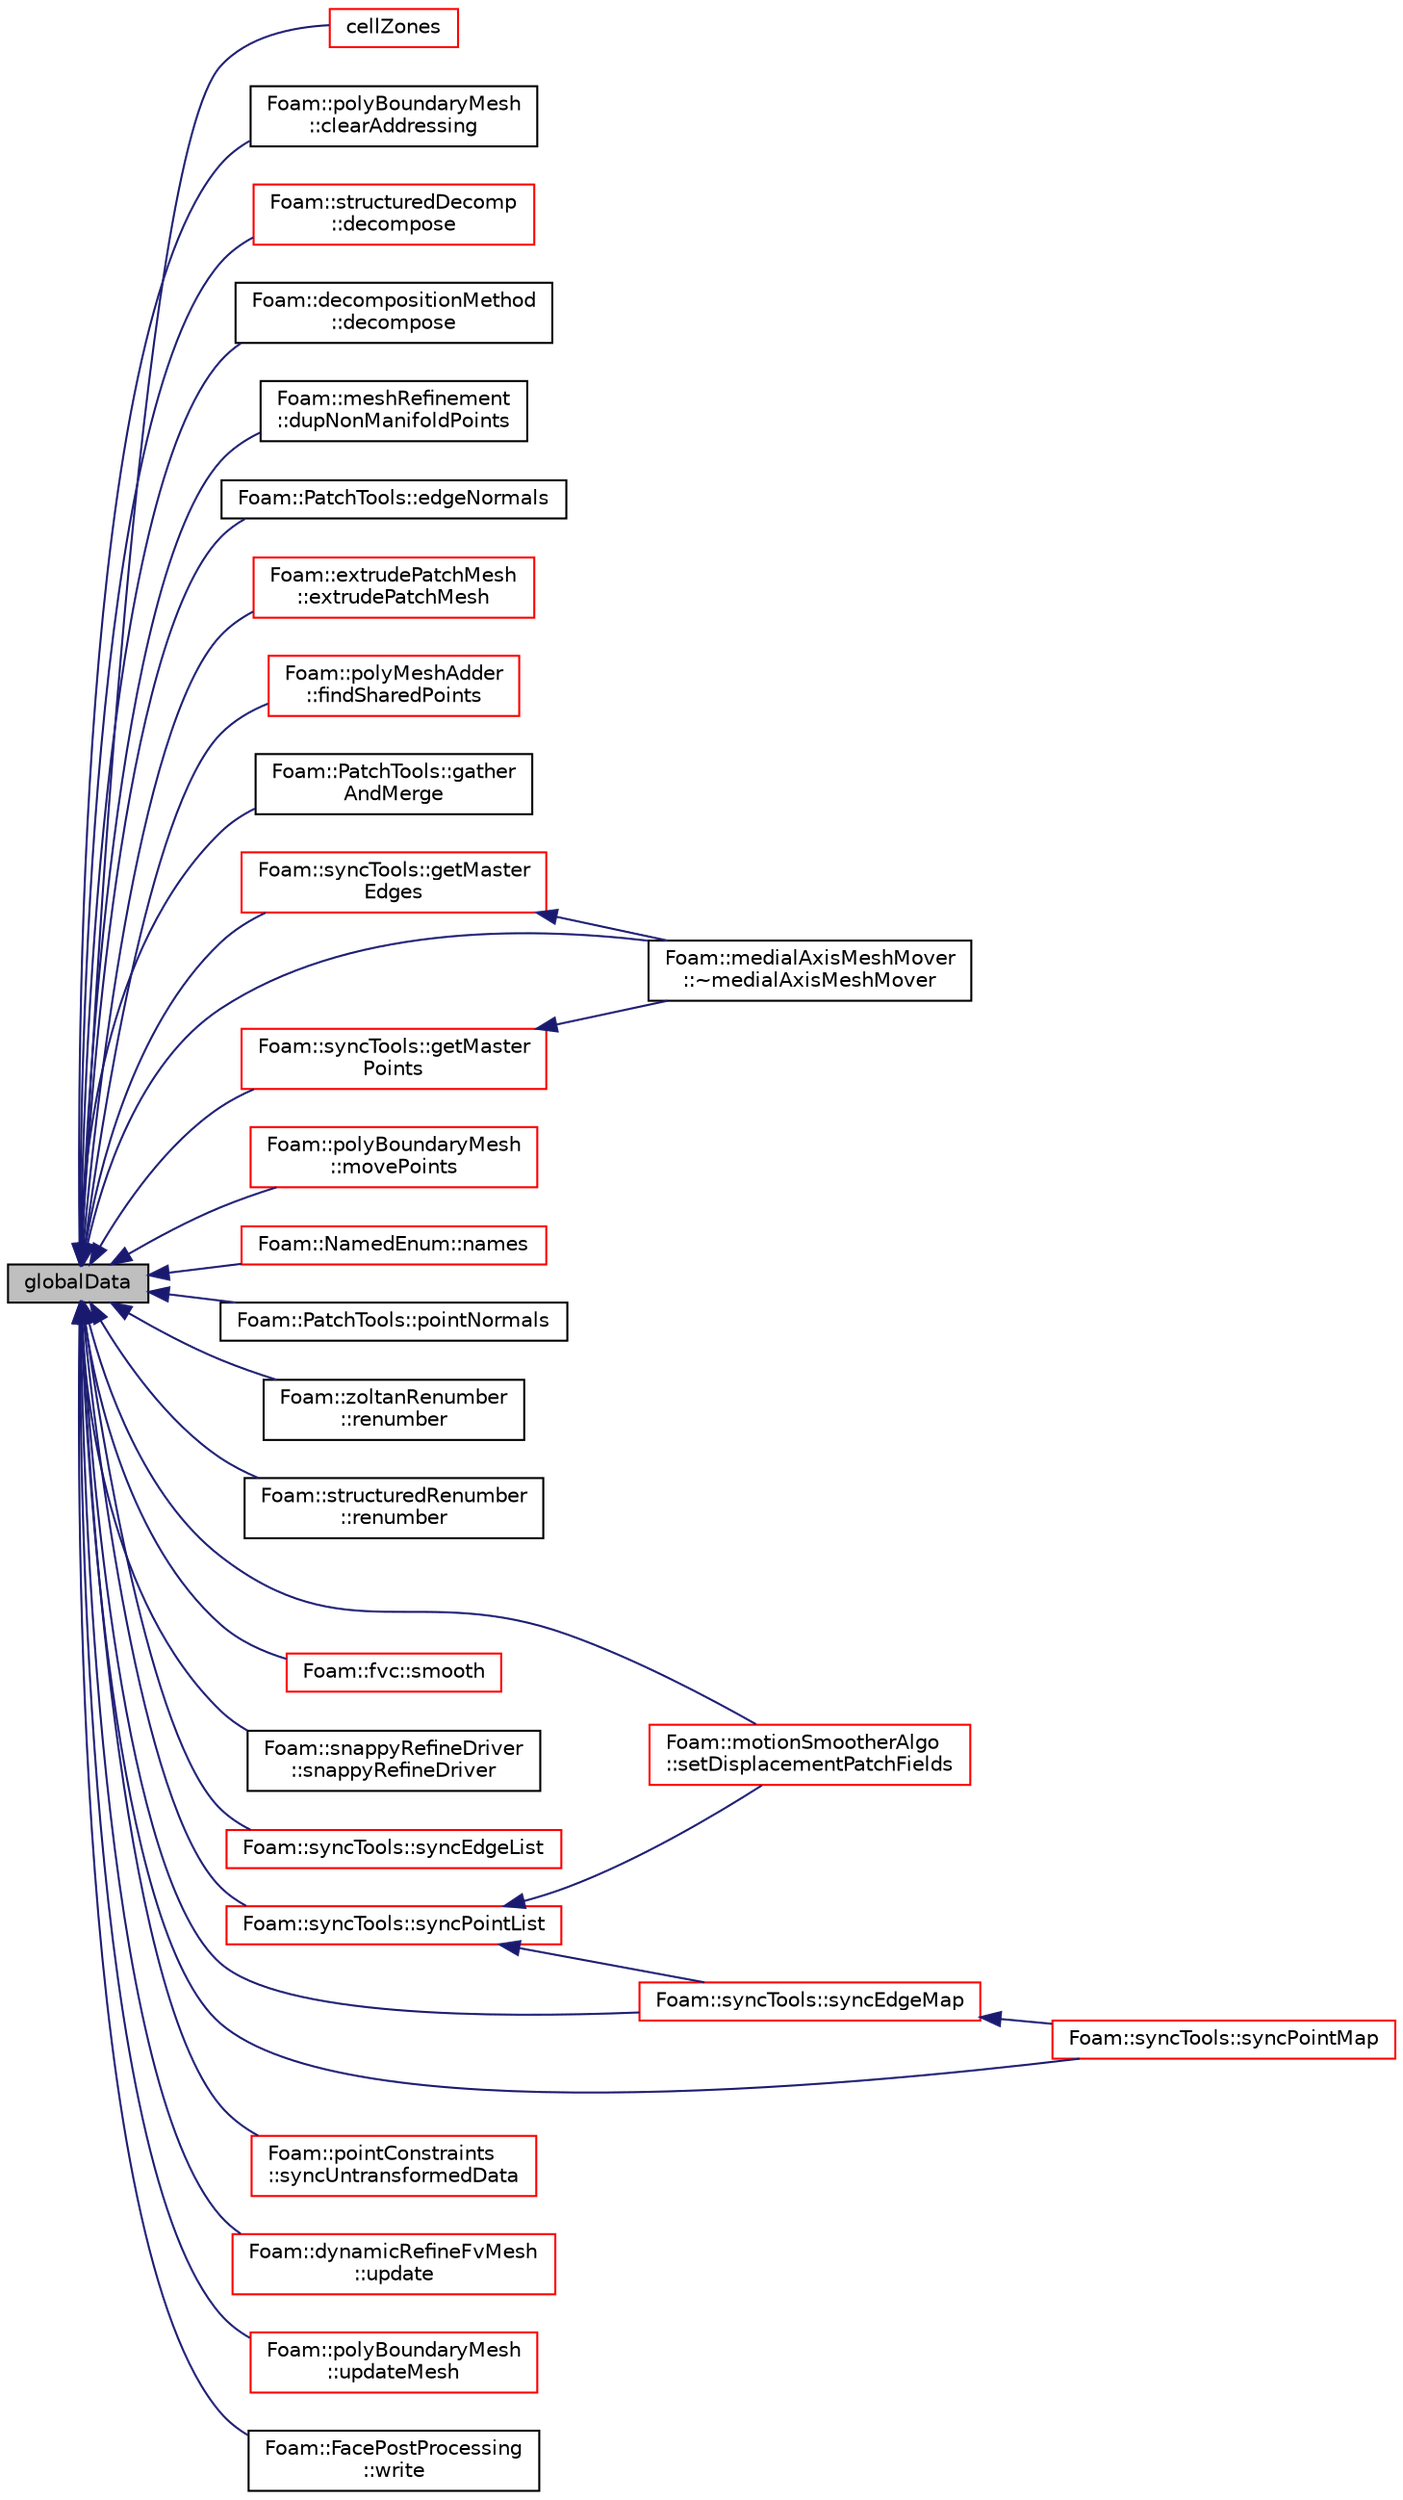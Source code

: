 digraph "globalData"
{
  bgcolor="transparent";
  edge [fontname="Helvetica",fontsize="10",labelfontname="Helvetica",labelfontsize="10"];
  node [fontname="Helvetica",fontsize="10",shape=record];
  rankdir="LR";
  Node1 [label="globalData",height=0.2,width=0.4,color="black", fillcolor="grey75", style="filled", fontcolor="black"];
  Node1 -> Node2 [dir="back",color="midnightblue",fontsize="10",style="solid",fontname="Helvetica"];
  Node2 [label="cellZones",height=0.2,width=0.4,color="red",URL="$a01954.html#a4d1a75ab59a90fb234112675b3ce1018",tooltip="Return cell zone mesh. "];
  Node1 -> Node3 [dir="back",color="midnightblue",fontsize="10",style="solid",fontname="Helvetica"];
  Node3 [label="Foam::polyBoundaryMesh\l::clearAddressing",height=0.2,width=0.4,color="black",URL="$a01948.html#aac1ee7169044dccb262b78097d6ab1a8",tooltip="Clear addressing at this level and at patches. "];
  Node1 -> Node4 [dir="back",color="midnightblue",fontsize="10",style="solid",fontname="Helvetica"];
  Node4 [label="Foam::structuredDecomp\l::decompose",height=0.2,width=0.4,color="red",URL="$a02539.html#a971139d60fbf525c8a4dae56d9a386da",tooltip="Return for every coordinate the wanted processor number. Use the. "];
  Node1 -> Node5 [dir="back",color="midnightblue",fontsize="10",style="solid",fontname="Helvetica"];
  Node5 [label="Foam::decompositionMethod\l::decompose",height=0.2,width=0.4,color="black",URL="$a00507.html#a9e5348f6d62778dc2721d9646d92c3d2"];
  Node1 -> Node6 [dir="back",color="midnightblue",fontsize="10",style="solid",fontname="Helvetica"];
  Node6 [label="Foam::meshRefinement\l::dupNonManifoldPoints",height=0.2,width=0.4,color="black",URL="$a01504.html#a9dbc8bd1d38070053486014e911d03a1",tooltip="Find boundary points that connect to more than one cell. "];
  Node1 -> Node7 [dir="back",color="midnightblue",fontsize="10",style="solid",fontname="Helvetica"];
  Node7 [label="Foam::PatchTools::edgeNormals",height=0.2,width=0.4,color="black",URL="$a01851.html#a48f55bbbe3632b208e3f15dc9ca17103"];
  Node1 -> Node8 [dir="back",color="midnightblue",fontsize="10",style="solid",fontname="Helvetica"];
  Node8 [label="Foam::extrudePatchMesh\l::extrudePatchMesh",height=0.2,width=0.4,color="red",URL="$a00718.html#ada5aee048de4d025b44660aca99d21a6",tooltip="Construct from mesh, patch and dictionary. "];
  Node1 -> Node9 [dir="back",color="midnightblue",fontsize="10",style="solid",fontname="Helvetica"];
  Node9 [label="Foam::polyMeshAdder\l::findSharedPoints",height=0.2,width=0.4,color="red",URL="$a01955.html#a635b09647032a29d1e0aad6091b96f47",tooltip="Find topologically and geometrically shared points. "];
  Node1 -> Node10 [dir="back",color="midnightblue",fontsize="10",style="solid",fontname="Helvetica"];
  Node10 [label="Foam::PatchTools::gather\lAndMerge",height=0.2,width=0.4,color="black",URL="$a01851.html#a3bf69308d75ef796d2a6c40d5393a6fd",tooltip="Gather (mesh!) points and faces onto master and merge collocated. "];
  Node1 -> Node11 [dir="back",color="midnightblue",fontsize="10",style="solid",fontname="Helvetica"];
  Node11 [label="Foam::syncTools::getMaster\lEdges",height=0.2,width=0.4,color="red",URL="$a02630.html#a96d0f41e2ad80738744f967818ff34a2",tooltip="Get per edge whether it is uncoupled or a master of a. "];
  Node11 -> Node12 [dir="back",color="midnightblue",fontsize="10",style="solid",fontname="Helvetica"];
  Node12 [label="Foam::medialAxisMeshMover\l::~medialAxisMeshMover",height=0.2,width=0.4,color="black",URL="$a01490.html#a03eb6ed57214533ca9c7282a850b1ea3"];
  Node1 -> Node13 [dir="back",color="midnightblue",fontsize="10",style="solid",fontname="Helvetica"];
  Node13 [label="Foam::syncTools::getMaster\lPoints",height=0.2,width=0.4,color="red",URL="$a02630.html#a38f15a35a2b2379333eee9b98b9a1e67",tooltip="Get per point whether it is uncoupled or a master of a. "];
  Node13 -> Node12 [dir="back",color="midnightblue",fontsize="10",style="solid",fontname="Helvetica"];
  Node1 -> Node14 [dir="back",color="midnightblue",fontsize="10",style="solid",fontname="Helvetica"];
  Node14 [label="Foam::polyBoundaryMesh\l::movePoints",height=0.2,width=0.4,color="red",URL="$a01948.html#ab62834098bae1d3887f578c700754f39",tooltip="Correct polyBoundaryMesh after moving points. "];
  Node1 -> Node15 [dir="back",color="midnightblue",fontsize="10",style="solid",fontname="Helvetica"];
  Node15 [label="Foam::NamedEnum::names",height=0.2,width=0.4,color="red",URL="$a01603.html#a7350da3a0edd92cd11e6c479c9967dc8"];
  Node1 -> Node16 [dir="back",color="midnightblue",fontsize="10",style="solid",fontname="Helvetica"];
  Node16 [label="Foam::PatchTools::pointNormals",height=0.2,width=0.4,color="black",URL="$a01851.html#ab60186b13b96788288ecfa924a6950d2"];
  Node1 -> Node17 [dir="back",color="midnightblue",fontsize="10",style="solid",fontname="Helvetica"];
  Node17 [label="Foam::zoltanRenumber\l::renumber",height=0.2,width=0.4,color="black",URL="$a03010.html#a8c8c314aed6bcca51f2e7ae9a90f1b82",tooltip="Return the order in which cells need to be visited, i.e. "];
  Node1 -> Node18 [dir="back",color="midnightblue",fontsize="10",style="solid",fontname="Helvetica"];
  Node18 [label="Foam::structuredRenumber\l::renumber",height=0.2,width=0.4,color="black",URL="$a02540.html#a8c8c314aed6bcca51f2e7ae9a90f1b82",tooltip="Return the order in which cells need to be visited, i.e. "];
  Node1 -> Node19 [dir="back",color="midnightblue",fontsize="10",style="solid",fontname="Helvetica"];
  Node19 [label="Foam::motionSmootherAlgo\l::setDisplacementPatchFields",height=0.2,width=0.4,color="red",URL="$a01566.html#a1117a26b03c2fa65a7065fe94f32757c",tooltip="Set patch fields on displacement to be consistent with. "];
  Node1 -> Node20 [dir="back",color="midnightblue",fontsize="10",style="solid",fontname="Helvetica"];
  Node20 [label="Foam::fvc::smooth",height=0.2,width=0.4,color="red",URL="$a10922.html#a417a555eb3108fd8d6c41c0aec39a633"];
  Node1 -> Node21 [dir="back",color="midnightblue",fontsize="10",style="solid",fontname="Helvetica"];
  Node21 [label="Foam::snappyRefineDriver\l::snappyRefineDriver",height=0.2,width=0.4,color="black",URL="$a02436.html#a5675da79b1a5d194aa113611d3b9e024",tooltip="Construct from components. "];
  Node1 -> Node22 [dir="back",color="midnightblue",fontsize="10",style="solid",fontname="Helvetica"];
  Node22 [label="Foam::syncTools::syncEdgeList",height=0.2,width=0.4,color="red",URL="$a02630.html#a5ed3e64d2ef89e3823674727ea1b3d58",tooltip="Synchronize values on all mesh edges. "];
  Node1 -> Node23 [dir="back",color="midnightblue",fontsize="10",style="solid",fontname="Helvetica"];
  Node23 [label="Foam::syncTools::syncEdgeMap",height=0.2,width=0.4,color="red",URL="$a02630.html#a154ac086463b8d7a0eed8c4539d3ab73",tooltip="Synchronize values on selected edges. "];
  Node23 -> Node24 [dir="back",color="midnightblue",fontsize="10",style="solid",fontname="Helvetica"];
  Node24 [label="Foam::syncTools::syncPointMap",height=0.2,width=0.4,color="red",URL="$a02630.html#a08bdf5c6403dd4367d1714c3d5b4145d",tooltip="Synchronize values on selected points. "];
  Node1 -> Node25 [dir="back",color="midnightblue",fontsize="10",style="solid",fontname="Helvetica"];
  Node25 [label="Foam::syncTools::syncPointList",height=0.2,width=0.4,color="red",URL="$a02630.html#a197ed77a9101bdfb37253bd3f507c017",tooltip="Synchronize values on all mesh points. "];
  Node25 -> Node19 [dir="back",color="midnightblue",fontsize="10",style="solid",fontname="Helvetica"];
  Node25 -> Node23 [dir="back",color="midnightblue",fontsize="10",style="solid",fontname="Helvetica"];
  Node1 -> Node24 [dir="back",color="midnightblue",fontsize="10",style="solid",fontname="Helvetica"];
  Node1 -> Node26 [dir="back",color="midnightblue",fontsize="10",style="solid",fontname="Helvetica"];
  Node26 [label="Foam::pointConstraints\l::syncUntransformedData",height=0.2,width=0.4,color="red",URL="$a01909.html#a60a2f4543c7dc5c768bd06768d7004c6",tooltip="Helper: sync data on collocated points only. "];
  Node1 -> Node27 [dir="back",color="midnightblue",fontsize="10",style="solid",fontname="Helvetica"];
  Node27 [label="Foam::dynamicRefineFvMesh\l::update",height=0.2,width=0.4,color="red",URL="$a00610.html#aa2aac016e2bf7b5bd2b271786c2791aa",tooltip="Update the mesh for both mesh motion and topology change. "];
  Node1 -> Node28 [dir="back",color="midnightblue",fontsize="10",style="solid",fontname="Helvetica"];
  Node28 [label="Foam::polyBoundaryMesh\l::updateMesh",height=0.2,width=0.4,color="red",URL="$a01948.html#ae5693a309a936ac1040dd48c2881677f",tooltip="Correct polyBoundaryMesh after topology update. "];
  Node1 -> Node29 [dir="back",color="midnightblue",fontsize="10",style="solid",fontname="Helvetica"];
  Node29 [label="Foam::FacePostProcessing\l::write",height=0.2,width=0.4,color="black",URL="$a00735.html#aac759501cf6c7895a70eecbef0226ae1",tooltip="Write post-processing info. "];
  Node1 -> Node12 [dir="back",color="midnightblue",fontsize="10",style="solid",fontname="Helvetica"];
}
